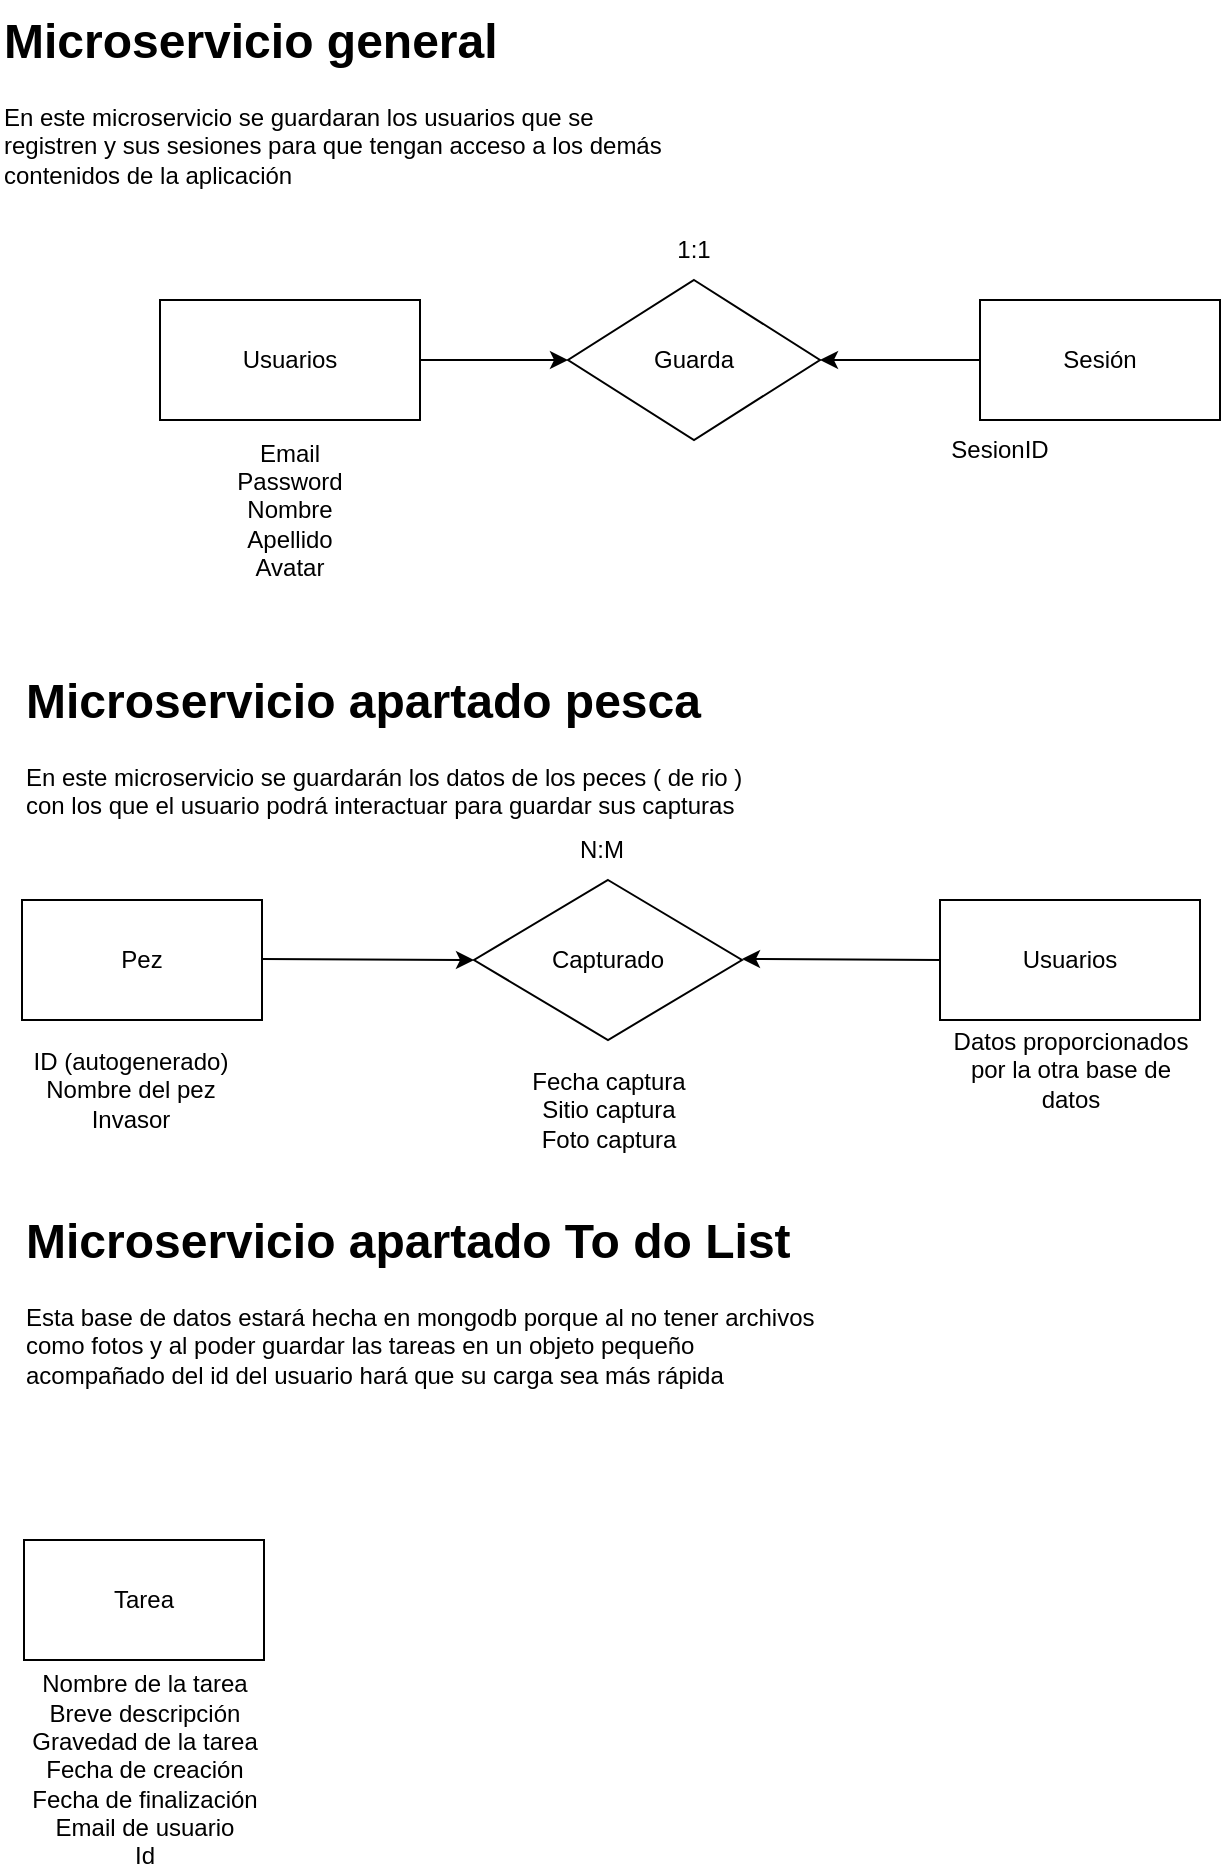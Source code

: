 <mxfile version="24.7.8">
  <diagram id="C5RBs43oDa-KdzZeNtuy" name="Page-1">
    <mxGraphModel dx="1434" dy="772" grid="1" gridSize="10" guides="1" tooltips="1" connect="1" arrows="1" fold="1" page="1" pageScale="1" pageWidth="827" pageHeight="1169" math="0" shadow="0">
      <root>
        <mxCell id="WIyWlLk6GJQsqaUBKTNV-0" />
        <mxCell id="WIyWlLk6GJQsqaUBKTNV-1" parent="WIyWlLk6GJQsqaUBKTNV-0" />
        <mxCell id="Q0e2XrqvDXK8GNrd1PRW-0" value="Usuarios" style="rounded=0;whiteSpace=wrap;html=1;" vertex="1" parent="WIyWlLk6GJQsqaUBKTNV-1">
          <mxGeometry x="149" y="150" width="130" height="60" as="geometry" />
        </mxCell>
        <mxCell id="Q0e2XrqvDXK8GNrd1PRW-1" value="Email&lt;div&gt;Password&lt;/div&gt;&lt;div&gt;Nombre&lt;/div&gt;&lt;div&gt;Apellido&lt;/div&gt;&lt;div&gt;Avatar&lt;/div&gt;" style="text;html=1;align=center;verticalAlign=middle;whiteSpace=wrap;rounded=0;" vertex="1" parent="WIyWlLk6GJQsqaUBKTNV-1">
          <mxGeometry x="184" y="240" width="60" height="30" as="geometry" />
        </mxCell>
        <mxCell id="Q0e2XrqvDXK8GNrd1PRW-3" value="Guarda" style="rhombus;whiteSpace=wrap;html=1;" vertex="1" parent="WIyWlLk6GJQsqaUBKTNV-1">
          <mxGeometry x="353" y="140" width="126" height="80" as="geometry" />
        </mxCell>
        <mxCell id="Q0e2XrqvDXK8GNrd1PRW-4" value="Sesión" style="rounded=0;whiteSpace=wrap;html=1;" vertex="1" parent="WIyWlLk6GJQsqaUBKTNV-1">
          <mxGeometry x="559" y="150" width="120" height="60" as="geometry" />
        </mxCell>
        <mxCell id="Q0e2XrqvDXK8GNrd1PRW-5" value="" style="endArrow=classic;html=1;rounded=0;exitX=1;exitY=0.5;exitDx=0;exitDy=0;entryX=0;entryY=0.5;entryDx=0;entryDy=0;" edge="1" parent="WIyWlLk6GJQsqaUBKTNV-1" source="Q0e2XrqvDXK8GNrd1PRW-0" target="Q0e2XrqvDXK8GNrd1PRW-3">
          <mxGeometry width="50" height="50" relative="1" as="geometry">
            <mxPoint x="339" y="300" as="sourcePoint" />
            <mxPoint x="389" y="250" as="targetPoint" />
          </mxGeometry>
        </mxCell>
        <mxCell id="Q0e2XrqvDXK8GNrd1PRW-6" value="" style="endArrow=classic;html=1;rounded=0;entryX=1;entryY=0.5;entryDx=0;entryDy=0;exitX=0;exitY=0.5;exitDx=0;exitDy=0;" edge="1" parent="WIyWlLk6GJQsqaUBKTNV-1" source="Q0e2XrqvDXK8GNrd1PRW-4" target="Q0e2XrqvDXK8GNrd1PRW-3">
          <mxGeometry width="50" height="50" relative="1" as="geometry">
            <mxPoint x="489" y="290" as="sourcePoint" />
            <mxPoint x="539" y="240" as="targetPoint" />
          </mxGeometry>
        </mxCell>
        <mxCell id="Q0e2XrqvDXK8GNrd1PRW-7" value="SesionID" style="text;html=1;align=center;verticalAlign=middle;whiteSpace=wrap;rounded=0;" vertex="1" parent="WIyWlLk6GJQsqaUBKTNV-1">
          <mxGeometry x="539" y="210" width="60" height="30" as="geometry" />
        </mxCell>
        <mxCell id="Q0e2XrqvDXK8GNrd1PRW-8" value="1:1" style="text;html=1;align=center;verticalAlign=middle;whiteSpace=wrap;rounded=0;" vertex="1" parent="WIyWlLk6GJQsqaUBKTNV-1">
          <mxGeometry x="386" y="110" width="60" height="30" as="geometry" />
        </mxCell>
        <mxCell id="Q0e2XrqvDXK8GNrd1PRW-10" value="&lt;h1 style=&quot;margin-top: 0px;&quot;&gt;Microservicio general&lt;/h1&gt;&lt;div&gt;En este microservicio se guardaran los usuarios que se registren y sus sesiones para que tengan acceso a los demás contenidos de la aplicación&lt;/div&gt;" style="text;html=1;whiteSpace=wrap;overflow=hidden;rounded=0;" vertex="1" parent="WIyWlLk6GJQsqaUBKTNV-1">
          <mxGeometry x="69" width="340" height="120" as="geometry" />
        </mxCell>
        <mxCell id="Q0e2XrqvDXK8GNrd1PRW-11" value="&lt;h1 style=&quot;margin-top: 0px;&quot;&gt;Microservicio apartado pesca&lt;/h1&gt;&lt;div&gt;En este microservicio se guardarán los datos de los peces ( de rio ) con los que el usuario podrá interactuar para guardar sus capturas&lt;/div&gt;" style="text;html=1;whiteSpace=wrap;overflow=hidden;rounded=0;" vertex="1" parent="WIyWlLk6GJQsqaUBKTNV-1">
          <mxGeometry x="80" y="330" width="370" height="120" as="geometry" />
        </mxCell>
        <mxCell id="Q0e2XrqvDXK8GNrd1PRW-12" value="Pez" style="rounded=0;whiteSpace=wrap;html=1;" vertex="1" parent="WIyWlLk6GJQsqaUBKTNV-1">
          <mxGeometry x="80" y="450" width="120" height="60" as="geometry" />
        </mxCell>
        <mxCell id="Q0e2XrqvDXK8GNrd1PRW-13" value="ID (autogenerado)&lt;div&gt;Nombre del pez&lt;/div&gt;&lt;div&gt;Invasor&lt;/div&gt;" style="text;html=1;align=center;verticalAlign=middle;whiteSpace=wrap;rounded=0;" vertex="1" parent="WIyWlLk6GJQsqaUBKTNV-1">
          <mxGeometry x="69" y="530" width="131" height="30" as="geometry" />
        </mxCell>
        <mxCell id="Q0e2XrqvDXK8GNrd1PRW-14" value="Capturado" style="rhombus;whiteSpace=wrap;html=1;" vertex="1" parent="WIyWlLk6GJQsqaUBKTNV-1">
          <mxGeometry x="306" y="440" width="134" height="80" as="geometry" />
        </mxCell>
        <mxCell id="Q0e2XrqvDXK8GNrd1PRW-15" value="Usuarios" style="rounded=0;whiteSpace=wrap;html=1;" vertex="1" parent="WIyWlLk6GJQsqaUBKTNV-1">
          <mxGeometry x="539" y="450" width="130" height="60" as="geometry" />
        </mxCell>
        <mxCell id="Q0e2XrqvDXK8GNrd1PRW-16" value="Datos proporcionados por la otra base de datos" style="text;html=1;align=center;verticalAlign=middle;whiteSpace=wrap;rounded=0;" vertex="1" parent="WIyWlLk6GJQsqaUBKTNV-1">
          <mxGeometry x="539" y="520" width="131" height="30" as="geometry" />
        </mxCell>
        <mxCell id="Q0e2XrqvDXK8GNrd1PRW-17" value="" style="endArrow=classic;html=1;rounded=0;exitX=1;exitY=0.5;exitDx=0;exitDy=0;entryX=0;entryY=0.5;entryDx=0;entryDy=0;" edge="1" parent="WIyWlLk6GJQsqaUBKTNV-1" target="Q0e2XrqvDXK8GNrd1PRW-14">
          <mxGeometry width="50" height="50" relative="1" as="geometry">
            <mxPoint x="200" y="479.5" as="sourcePoint" />
            <mxPoint x="274" y="479.5" as="targetPoint" />
          </mxGeometry>
        </mxCell>
        <mxCell id="Q0e2XrqvDXK8GNrd1PRW-18" value="" style="endArrow=classic;html=1;rounded=0;entryX=1;entryY=0.5;entryDx=0;entryDy=0;exitX=0;exitY=0.5;exitDx=0;exitDy=0;" edge="1" parent="WIyWlLk6GJQsqaUBKTNV-1" source="Q0e2XrqvDXK8GNrd1PRW-15">
          <mxGeometry width="50" height="50" relative="1" as="geometry">
            <mxPoint x="520" y="479.5" as="sourcePoint" />
            <mxPoint x="440" y="479.5" as="targetPoint" />
          </mxGeometry>
        </mxCell>
        <mxCell id="Q0e2XrqvDXK8GNrd1PRW-19" value="Fecha captura&lt;div&gt;Sitio captura&lt;/div&gt;&lt;div&gt;Foto captura&lt;/div&gt;" style="text;html=1;align=center;verticalAlign=middle;whiteSpace=wrap;rounded=0;" vertex="1" parent="WIyWlLk6GJQsqaUBKTNV-1">
          <mxGeometry x="319.5" y="540" width="107" height="30" as="geometry" />
        </mxCell>
        <mxCell id="Q0e2XrqvDXK8GNrd1PRW-21" value="&lt;h1 style=&quot;margin-top: 0px;&quot;&gt;Microservicio apartado To do List&lt;/h1&gt;&lt;div&gt;Esta base de datos estará hecha en mongodb porque al no tener archivos como fotos y al poder guardar las tareas en un objeto pequeño acompañado del id del usuario hará que su carga sea más rápida&lt;/div&gt;" style="text;html=1;whiteSpace=wrap;overflow=hidden;rounded=0;" vertex="1" parent="WIyWlLk6GJQsqaUBKTNV-1">
          <mxGeometry x="80" y="600" width="400" height="120" as="geometry" />
        </mxCell>
        <mxCell id="Q0e2XrqvDXK8GNrd1PRW-22" value="Tarea" style="rounded=0;whiteSpace=wrap;html=1;" vertex="1" parent="WIyWlLk6GJQsqaUBKTNV-1">
          <mxGeometry x="81" y="770" width="120" height="60" as="geometry" />
        </mxCell>
        <mxCell id="Q0e2XrqvDXK8GNrd1PRW-23" value="Nombre de la tarea&lt;div&gt;Breve descripción&lt;/div&gt;&lt;div&gt;Gravedad de la tarea&lt;/div&gt;&lt;div&gt;Fecha de creación&lt;/div&gt;&lt;div&gt;Fecha de finalización&lt;/div&gt;&lt;div&gt;Email de usuario&lt;/div&gt;&lt;div&gt;Id&lt;/div&gt;" style="text;html=1;align=center;verticalAlign=middle;whiteSpace=wrap;rounded=0;" vertex="1" parent="WIyWlLk6GJQsqaUBKTNV-1">
          <mxGeometry x="81" y="870" width="121" height="30" as="geometry" />
        </mxCell>
        <mxCell id="Q0e2XrqvDXK8GNrd1PRW-26" value="N:M" style="text;html=1;align=center;verticalAlign=middle;whiteSpace=wrap;rounded=0;" vertex="1" parent="WIyWlLk6GJQsqaUBKTNV-1">
          <mxGeometry x="340" y="410" width="60" height="30" as="geometry" />
        </mxCell>
      </root>
    </mxGraphModel>
  </diagram>
</mxfile>
